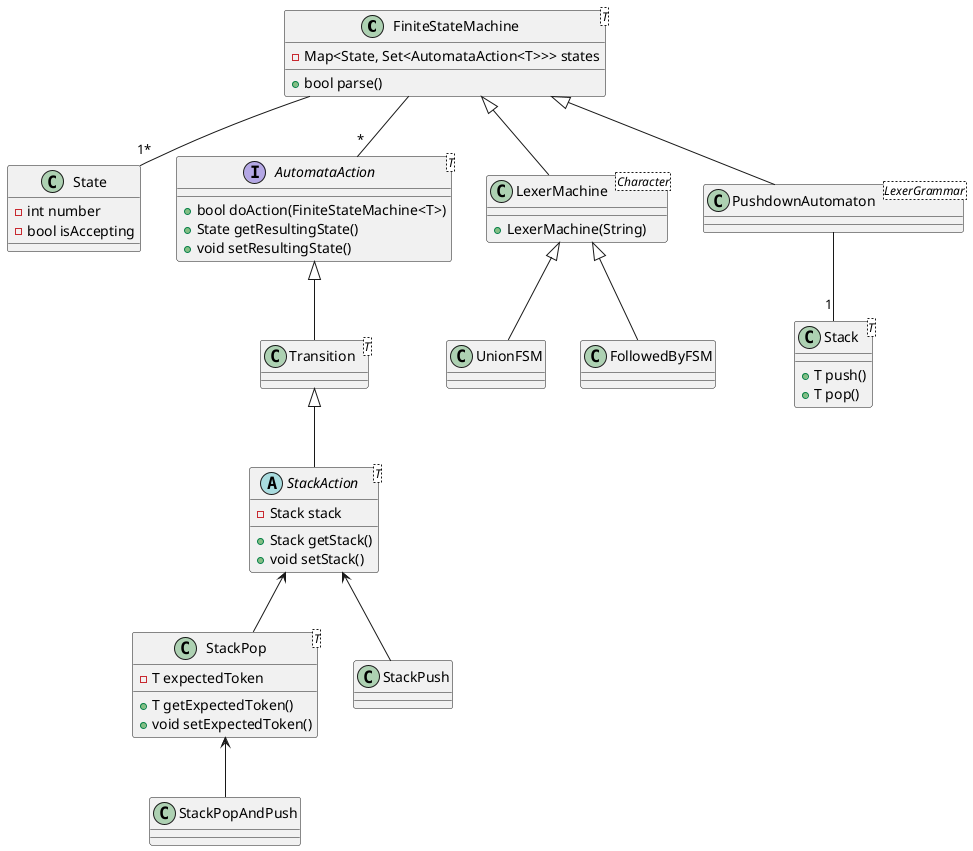 @startuml

class FiniteStateMachine<T> {
    -Map<State, Set<AutomataAction<T>>> states
    +bool parse()
}

class State {
    - int number
    - bool isAccepting
}

interface AutomataAction<T> {
    +bool doAction(FiniteStateMachine<T>)
    +State getResultingState()
    +void setResultingState()
}


class LexerMachine<Character> {
    +LexerMachine(String)
}

class UnionFSM

class FollowedByFSM

class PushdownAutomaton<LexerGrammar>

class Stack<T> {
    +T push()
    +T pop()
}

class Transition<T> {

}

abstract class StackAction<T> {
    -Stack stack
    +Stack getStack()
    +void setStack()
}

class StackPop<T> {
    -T expectedToken
    +T getExpectedToken()
    +void setExpectedToken()
}

FiniteStateMachine <|-- LexerMachine
FiniteStateMachine <|-- PushdownAutomaton

LexerMachine <|-- UnionFSM
LexerMachine <|-- FollowedByFSM

FiniteStateMachine -- "1*" State
FiniteStateMachine -- "*" AutomataAction

PushdownAutomaton -- "1" Stack

AutomataAction <|-- Transition
Transition <|-- StackAction
StackAction <-- StackPush
StackAction <-- StackPop
StackPop <-- StackPopAndPush

@enduml